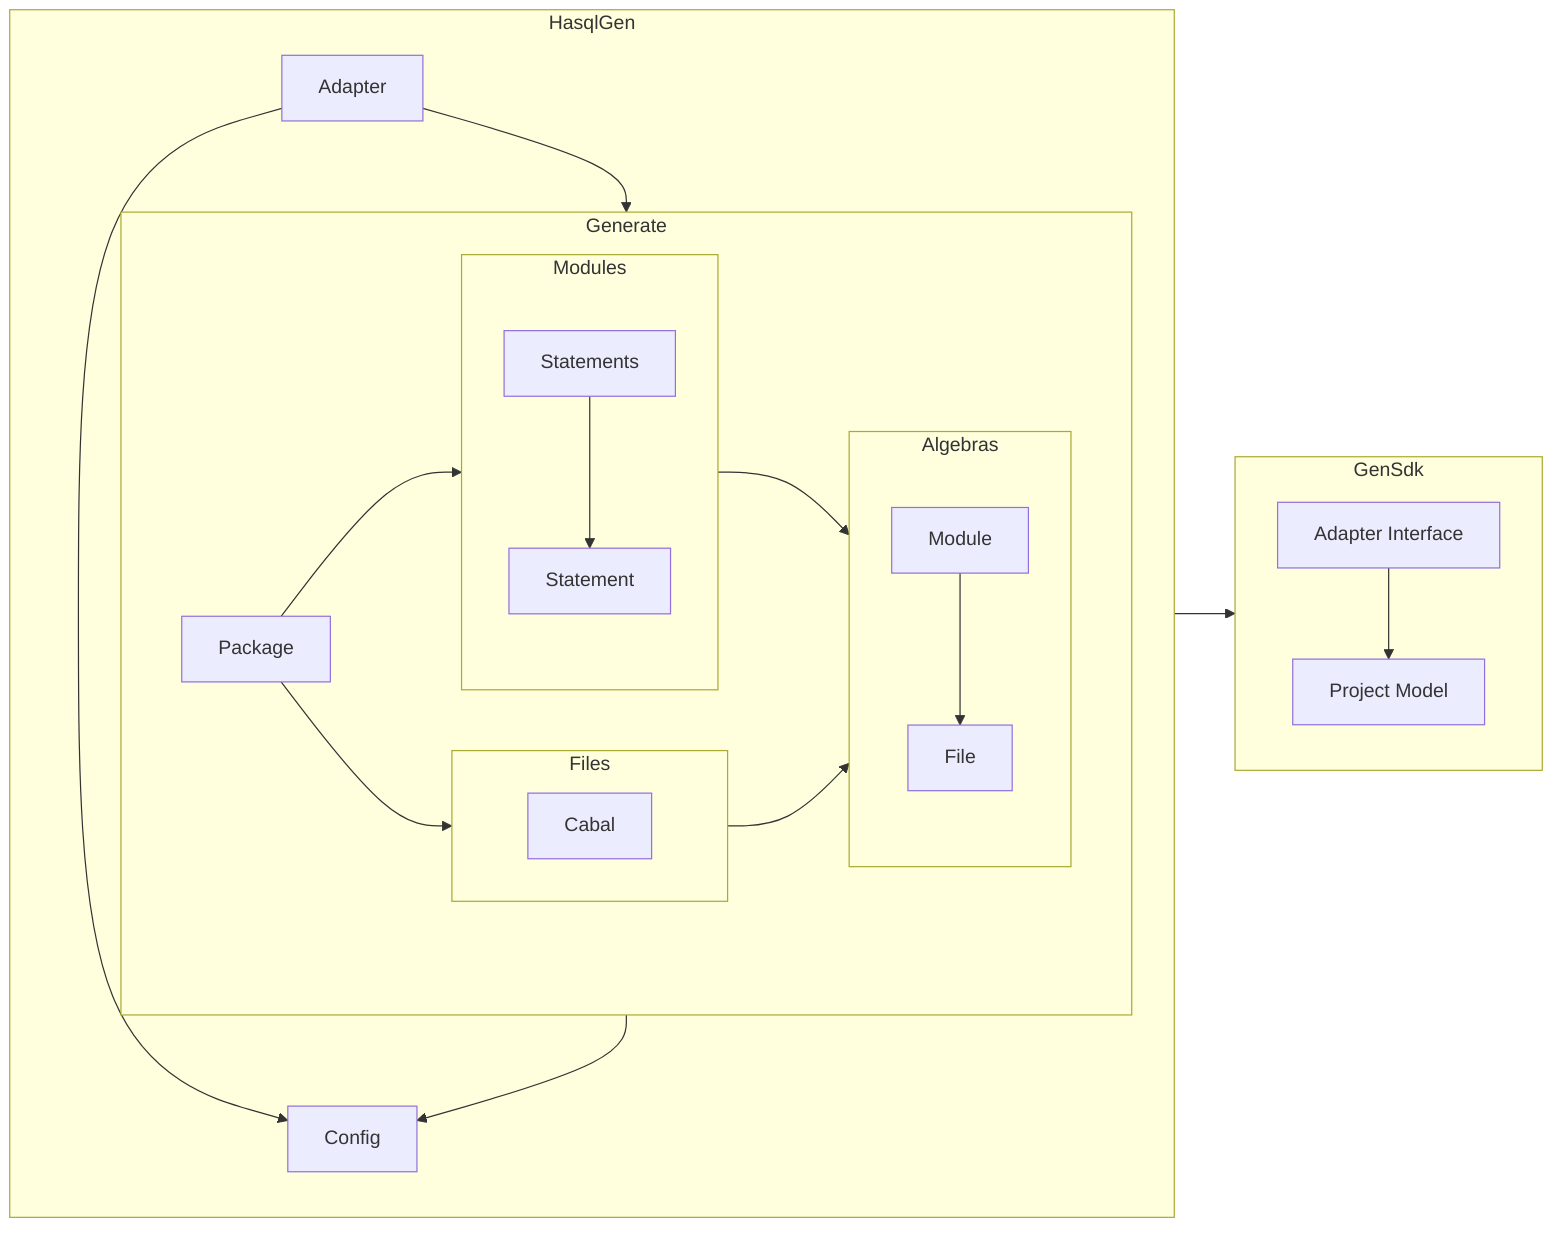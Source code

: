 flowchart LR

%% In this diagram we leave layer UI behind the scenes.
%% We only study its structure and internal dependencies.
%% 
%% - Subgraphs are systems
%% - Nodes are components
%% - Subgraphs are components as well

HasqlGen --> GenSdk

%% The general adapter lib
subgraph GenSdk
  Project[Project Model]
  AdapterInterface[Adapter Interface]
  AdapterInterface --> Project
end

subgraph HasqlGen
  Adapter --> Generate
  Adapter --> Config
  Generate --> Config
  
  subgraph Generate
    subgraph Algebras
      Module
      File
      Module --> File
    end
    subgraph Modules
      Statement
      Statements
      Statements --> Statement
    end
    subgraph Files
      Cabal
    end
    Modules --> Algebras
    Files --> Algebras
    Package --> Modules
    Package --> Files
  end
end